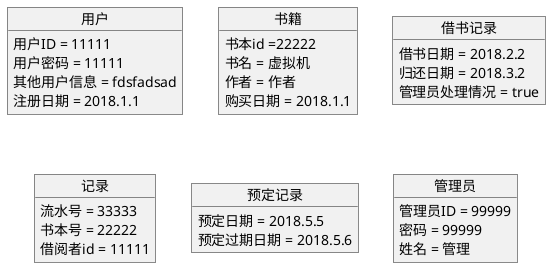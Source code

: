 @startuml

object 用户 {
  用户ID = 11111
  用户密码 = 11111
  其他用户信息 = fdsfadsad
  注册日期 = 2018.1.1
}
object 书籍 {
 书本id =22222
 书名 = 虚拟机
 作者 = 作者
 购买日期 = 2018.1.1
}
object 借书记录 {
  借书日期 = 2018.2.2
  归还日期 = 2018.3.2
  管理员处理情况 = true
}
object 记录{
   流水号 = 33333
   书本号 = 22222
   借阅者id = 11111
}
object 预定记录 {
    预定日期 = 2018.5.5
    预定过期日期 = 2018.5.6
}
object 管理员 {
  管理员ID = 99999
  密码 = 99999
  姓名 = 管理
}

@enduml